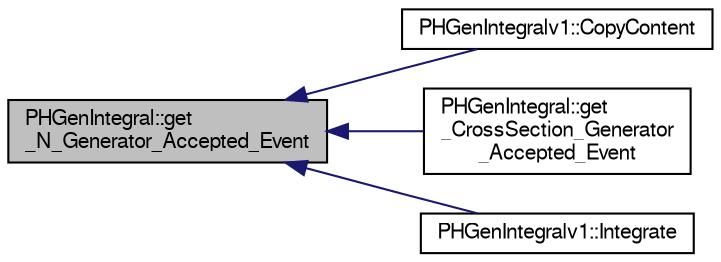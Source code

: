 digraph "PHGenIntegral::get_N_Generator_Accepted_Event"
{
  bgcolor="transparent";
  edge [fontname="FreeSans",fontsize="10",labelfontname="FreeSans",labelfontsize="10"];
  node [fontname="FreeSans",fontsize="10",shape=record];
  rankdir="LR";
  Node1 [label="PHGenIntegral::get\l_N_Generator_Accepted_Event",height=0.2,width=0.4,color="black", fillcolor="grey75", style="filled" fontcolor="black"];
  Node1 -> Node2 [dir="back",color="midnightblue",fontsize="10",style="solid",fontname="FreeSans"];
  Node2 [label="PHGenIntegralv1::CopyContent",height=0.2,width=0.4,color="black",URL="$dd/dd1/classPHGenIntegralv1.html#a17e1e970008419cb61fde210784d4caf"];
  Node1 -> Node3 [dir="back",color="midnightblue",fontsize="10",style="solid",fontname="FreeSans"];
  Node3 [label="PHGenIntegral::get\l_CrossSection_Generator\l_Accepted_Event",height=0.2,width=0.4,color="black",URL="$d8/d0e/classPHGenIntegral.html#ad1de91ef47f85897863ad4f391de497b",tooltip="cross sections for the events accepted by the event generator in pb "];
  Node1 -> Node4 [dir="back",color="midnightblue",fontsize="10",style="solid",fontname="FreeSans"];
  Node4 [label="PHGenIntegralv1::Integrate",height=0.2,width=0.4,color="black",URL="$dd/dd1/classPHGenIntegralv1.html#a01c26ea7a843403554dcbe6471df49d9",tooltip="For integral objects, e.g. integrated luminosity counter, integrate with another object from another ..."];
}
